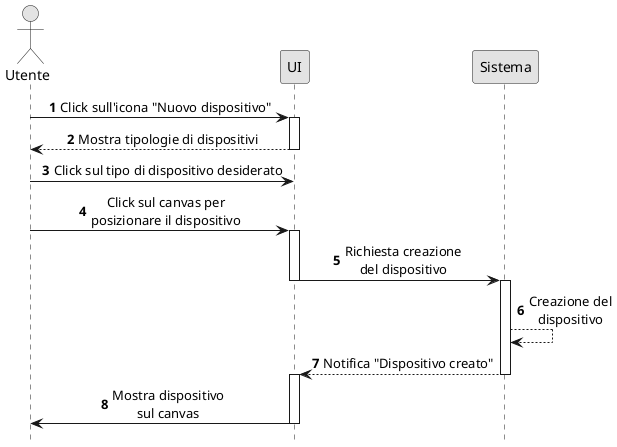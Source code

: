 
  ┌─┐
  ║"│
  └┬┘
  ┌┼┐
   │                                         ┌──┐                            ┌───────┐
  ┌┴┐                                        │UI│                            │Sistema│
Utente                                       └┬─┘                            └───┬───┘
 ┌┴┐ 1 Click sull'icona "Nuovo dispositivo"  ┌┴┐                                 │
 │ │ ───────────────────────────────────────>│ │                                 │
 └┬┘                                         │ │                                 │
  │    2 Mostra tipologie di dispositivi     │ │                                 │
  │ <─ ─ ─ ─ ─ ─ ─ ─ ─ ─ ─ ─ ─ ─ ─ ─ ─ ─ ─ ─ │ │                                 │
  │                                          └┬┘                                 │
  │ 3 Click sul tipo di dispositivo desiderato│                                  │
  │ ──────────────────────────────────────────>                                  │
  │                                           │                                  │
  │        4 Click sul canvas per            ┌┴┐                                 │
  │        posizionare il dispositivo        │ │                                 │
  │ ────────────────────────────────────────>│ │                                 │
  │                                          │ │                                 │
  │                                          │ │     5 Richiesta creazione      ┌┴┐
  │                                          │ │     del dispositivo            │ │
  │                                          │ │ ─────────────────────────────> │ │
  │                                          └┬┘                                │ │
  │                                           │                                 │ │─ ─ ┐
  │                                           │                                 │ │    | <b>6</b>
  │                                           │                                 │ │< ─ ┘ Creazione del
  │                                           │                                 │ │      dispositivo
  │                                           │                                 │ │
  │                                           │                                 │ │
  │                                          ┌┴┐7 Notifica "Dispositivo creato" │ │
  │                                          │ │ <─ ─ ─ ─ ─ ─ ─ ─ ─ ─ ─ ─ ─ ─ ─ │ │
  │                                          │ │                                └┬┘
 ┌┴┐          8 Mostra dispositivo           │ │                                 │
 │ │          sul canvas                     │ │                                 │
 │ │ <───────────────────────────────────────│ │                                 │
 └┬┘                                         └┬┘                                 │

@startuml
hide footbox
autonumber

skinparam shadowing false
skinparam sequenceMessageAlign center
skinparam monochrome true

Actor Utente

Utente -> UI        :   Click sull'icona "Nuovo dispositivo"

activate UI
UI --> Utente        :  Mostra tipologie di dispositivi
deactivate UI

Utente -> UI        :   Click sul tipo di dispositivo desiderato
Utente -> UI        :   Click sul canvas per\nposizionare il dispositivo

activate UI
UI -> Sistema       :   Richiesta creazione\ndel dispositivo
deactivate UI
activate Sistema
Sistema --> Sistema  :   Creazione del\ndispositivo
Sistema --> UI       :   Notifica "Dispositivo creato"
deactivate Sistema
activate UI
UI -> Utente        :    Mostra dispositivo\nsul canvas
deactivate UI


@enduml
